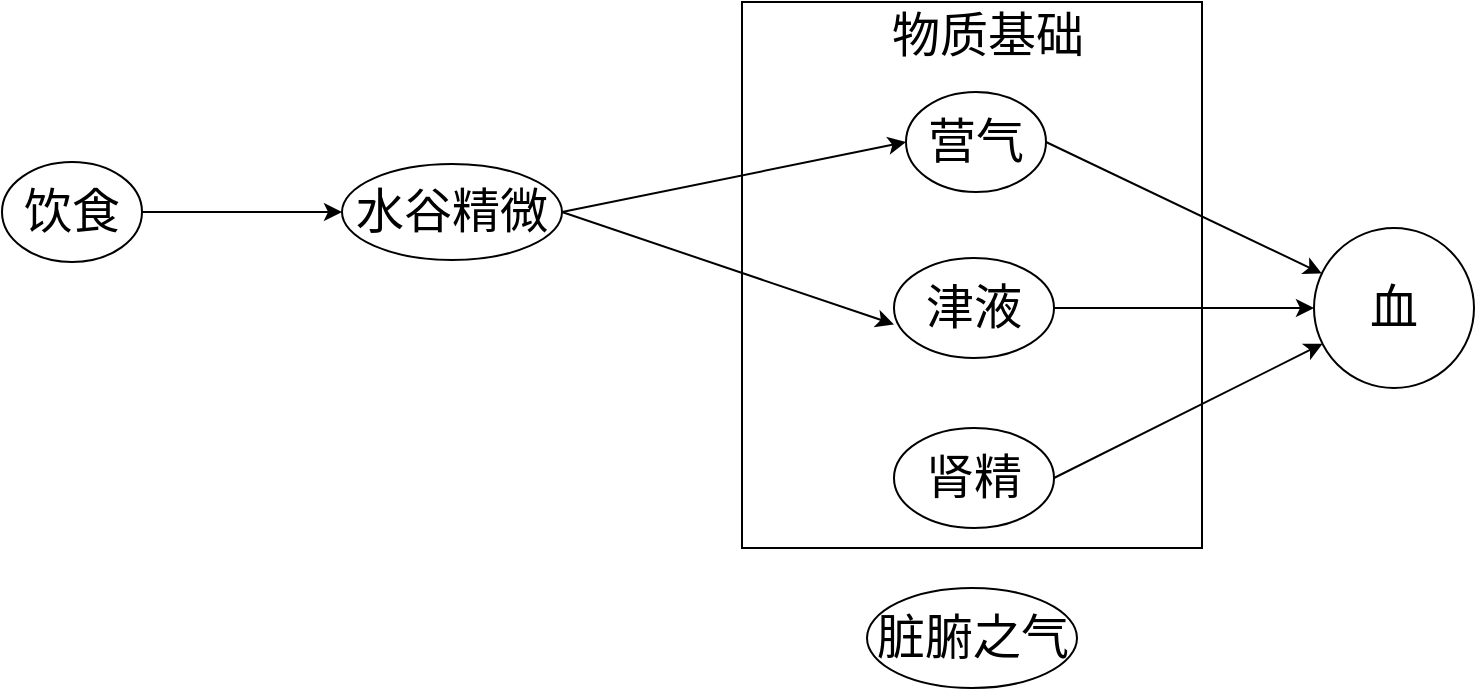 <mxfile version="22.1.11" type="github">
  <diagram name="第 1 页" id="vhDelsi0ivXJpz2hamxe">
    <mxGraphModel dx="1050" dy="557" grid="1" gridSize="10" guides="1" tooltips="1" connect="1" arrows="1" fold="1" page="1" pageScale="1" pageWidth="827" pageHeight="1169" math="0" shadow="0">
      <root>
        <mxCell id="0" />
        <mxCell id="1" parent="0" />
        <mxCell id="ADBWSJeBuGSmu5Pnx7xk-19" value="" style="group" vertex="1" connectable="0" parent="1">
          <mxGeometry x="430" y="87" width="230" height="273" as="geometry" />
        </mxCell>
        <mxCell id="ADBWSJeBuGSmu5Pnx7xk-15" value="" style="rounded=0;whiteSpace=wrap;html=1;" vertex="1" parent="ADBWSJeBuGSmu5Pnx7xk-19">
          <mxGeometry width="230" height="273" as="geometry" />
        </mxCell>
        <mxCell id="ADBWSJeBuGSmu5Pnx7xk-17" value="&lt;font style=&quot;font-size: 24px;&quot;&gt;物质基础&lt;/font&gt;" style="text;html=1;strokeColor=none;fillColor=none;align=center;verticalAlign=middle;whiteSpace=wrap;rounded=0;" vertex="1" parent="ADBWSJeBuGSmu5Pnx7xk-19">
          <mxGeometry x="70.769" y="5.788" width="104.385" height="22.187" as="geometry" />
        </mxCell>
        <mxCell id="ADBWSJeBuGSmu5Pnx7xk-6" style="rounded=0;orthogonalLoop=1;jettySize=auto;html=1;exitX=1;exitY=0.5;exitDx=0;exitDy=0;" edge="1" parent="1" source="ADBWSJeBuGSmu5Pnx7xk-1" target="ADBWSJeBuGSmu5Pnx7xk-5">
          <mxGeometry relative="1" as="geometry" />
        </mxCell>
        <mxCell id="ADBWSJeBuGSmu5Pnx7xk-1" value="&lt;font style=&quot;font-size: 24px;&quot;&gt;营气&lt;/font&gt;" style="ellipse;whiteSpace=wrap;html=1;" vertex="1" parent="1">
          <mxGeometry x="512" y="132" width="70" height="50" as="geometry" />
        </mxCell>
        <mxCell id="ADBWSJeBuGSmu5Pnx7xk-8" style="rounded=0;orthogonalLoop=1;jettySize=auto;html=1;exitX=1;exitY=0.5;exitDx=0;exitDy=0;" edge="1" parent="1" source="ADBWSJeBuGSmu5Pnx7xk-2" target="ADBWSJeBuGSmu5Pnx7xk-5">
          <mxGeometry relative="1" as="geometry" />
        </mxCell>
        <mxCell id="ADBWSJeBuGSmu5Pnx7xk-2" value="&lt;font style=&quot;font-size: 24px;&quot;&gt;肾精&lt;/font&gt;" style="ellipse;whiteSpace=wrap;html=1;" vertex="1" parent="1">
          <mxGeometry x="506" y="300" width="80" height="50" as="geometry" />
        </mxCell>
        <mxCell id="ADBWSJeBuGSmu5Pnx7xk-7" style="edgeStyle=orthogonalEdgeStyle;rounded=0;orthogonalLoop=1;jettySize=auto;html=1;exitX=1;exitY=0.5;exitDx=0;exitDy=0;" edge="1" parent="1" source="ADBWSJeBuGSmu5Pnx7xk-3" target="ADBWSJeBuGSmu5Pnx7xk-5">
          <mxGeometry relative="1" as="geometry" />
        </mxCell>
        <mxCell id="ADBWSJeBuGSmu5Pnx7xk-3" value="&lt;font style=&quot;font-size: 24px;&quot;&gt;津液&lt;/font&gt;" style="ellipse;whiteSpace=wrap;html=1;" vertex="1" parent="1">
          <mxGeometry x="506" y="215" width="80" height="50" as="geometry" />
        </mxCell>
        <mxCell id="ADBWSJeBuGSmu5Pnx7xk-5" value="&lt;font style=&quot;font-size: 24px;&quot;&gt;血&lt;/font&gt;" style="ellipse;whiteSpace=wrap;html=1;aspect=fixed;" vertex="1" parent="1">
          <mxGeometry x="716" y="200" width="80" height="80" as="geometry" />
        </mxCell>
        <mxCell id="ADBWSJeBuGSmu5Pnx7xk-12" style="edgeStyle=orthogonalEdgeStyle;rounded=0;orthogonalLoop=1;jettySize=auto;html=1;exitX=1;exitY=0.5;exitDx=0;exitDy=0;" edge="1" parent="1" source="ADBWSJeBuGSmu5Pnx7xk-10" target="ADBWSJeBuGSmu5Pnx7xk-11">
          <mxGeometry relative="1" as="geometry" />
        </mxCell>
        <mxCell id="ADBWSJeBuGSmu5Pnx7xk-10" value="&lt;font style=&quot;font-size: 24px;&quot;&gt;饮食&lt;/font&gt;" style="ellipse;whiteSpace=wrap;html=1;" vertex="1" parent="1">
          <mxGeometry x="60" y="167" width="70" height="50" as="geometry" />
        </mxCell>
        <mxCell id="ADBWSJeBuGSmu5Pnx7xk-13" style="rounded=0;orthogonalLoop=1;jettySize=auto;html=1;exitX=1;exitY=0.5;exitDx=0;exitDy=0;entryX=0;entryY=0.5;entryDx=0;entryDy=0;" edge="1" parent="1" source="ADBWSJeBuGSmu5Pnx7xk-11" target="ADBWSJeBuGSmu5Pnx7xk-1">
          <mxGeometry relative="1" as="geometry" />
        </mxCell>
        <mxCell id="ADBWSJeBuGSmu5Pnx7xk-11" value="&lt;font style=&quot;font-size: 24px;&quot;&gt;水谷精微&lt;/font&gt;" style="ellipse;whiteSpace=wrap;html=1;" vertex="1" parent="1">
          <mxGeometry x="230" y="168" width="110" height="48" as="geometry" />
        </mxCell>
        <mxCell id="ADBWSJeBuGSmu5Pnx7xk-14" style="rounded=0;orthogonalLoop=1;jettySize=auto;html=1;entryX=0;entryY=0.664;entryDx=0;entryDy=0;entryPerimeter=0;exitX=1;exitY=0.5;exitDx=0;exitDy=0;" edge="1" parent="1" source="ADBWSJeBuGSmu5Pnx7xk-11" target="ADBWSJeBuGSmu5Pnx7xk-3">
          <mxGeometry relative="1" as="geometry">
            <mxPoint x="340" y="180" as="sourcePoint" />
          </mxGeometry>
        </mxCell>
        <mxCell id="ADBWSJeBuGSmu5Pnx7xk-20" value="&lt;font style=&quot;font-size: 24px;&quot;&gt;脏腑之气&lt;/font&gt;" style="ellipse;whiteSpace=wrap;html=1;" vertex="1" parent="1">
          <mxGeometry x="492.5" y="380" width="105" height="50" as="geometry" />
        </mxCell>
      </root>
    </mxGraphModel>
  </diagram>
</mxfile>
